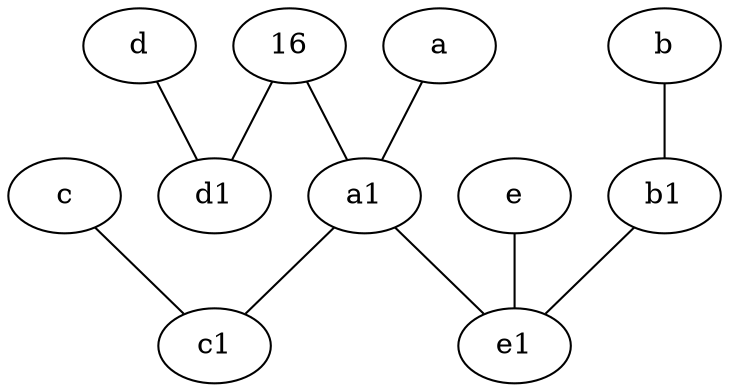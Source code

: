 graph {
	node [labelfontsize=50]
	b1 [labelfontsize=50 pos="9,4!"]
	16 [labelfontsize=50]
	d1 [labelfontsize=50 pos="3,5!"]
	a1 [labelfontsize=50 pos="8,3!"]
	e1 [labelfontsize=50 pos="7,7!"]
	c1 [labelfontsize=50 pos="4.5,3!"]
	a [labelfontsize=50 pos="8,2!"]
	b1 -- e1
	a -- a1
	16 -- d1
	d -- d1
	a1 -- c1
	e -- e1
	a1 -- e1
	b -- b1
	16 -- a1
	c -- c1
}
